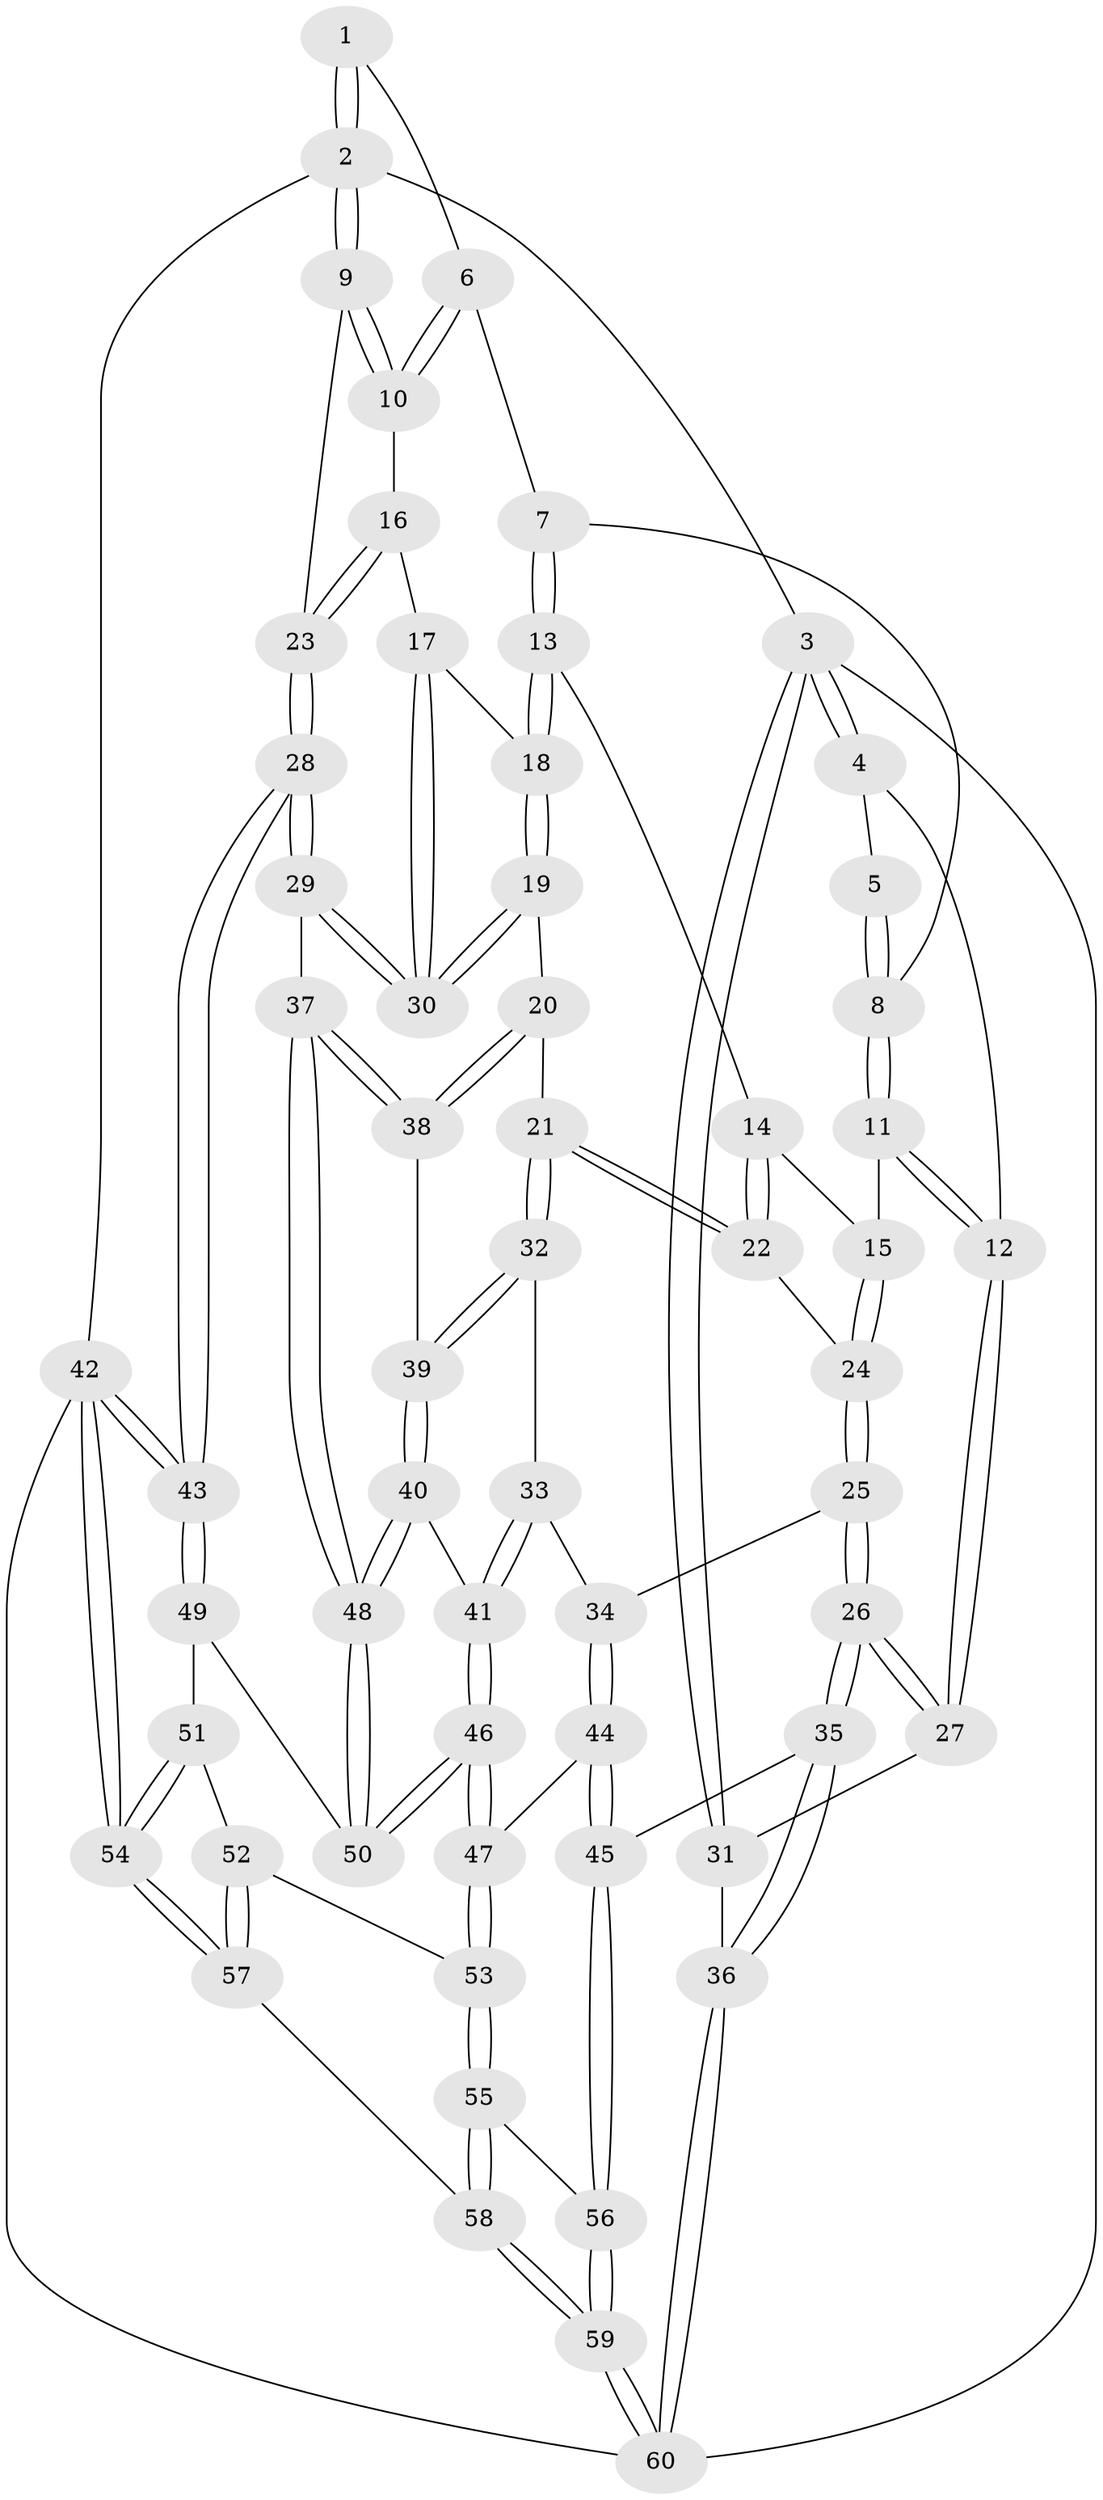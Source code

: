 // Generated by graph-tools (version 1.1) at 2025/38/03/09/25 02:38:39]
// undirected, 60 vertices, 147 edges
graph export_dot {
graph [start="1"]
  node [color=gray90,style=filled];
  1 [pos="+0.7270995756845268+0"];
  2 [pos="+1+0"];
  3 [pos="+0+0"];
  4 [pos="+0.018357723054180795+0"];
  5 [pos="+0.2979124825834798+0"];
  6 [pos="+0.7126885010406532+0"];
  7 [pos="+0.5269006611036358+0.12506615915372235"];
  8 [pos="+0.41683049721422477+0.1204168183424289"];
  9 [pos="+1+0"];
  10 [pos="+0.770680763180464+0.16212068537673544"];
  11 [pos="+0.337656457791668+0.18207158722617156"];
  12 [pos="+0.19201085771429965+0.20787190991335103"];
  13 [pos="+0.5725747485516548+0.2120511106960253"];
  14 [pos="+0.5352403716800579+0.2533249656463454"];
  15 [pos="+0.4287837109493992+0.31047649788900117"];
  16 [pos="+0.7664566876402403+0.22418923921213485"];
  17 [pos="+0.7130923094302929+0.26269290568336856"];
  18 [pos="+0.6810890594616371+0.27177404106938213"];
  19 [pos="+0.6242509984838339+0.4250535860437617"];
  20 [pos="+0.6169678305411304+0.43096069966757755"];
  21 [pos="+0.5566393367962005+0.449915800355347"];
  22 [pos="+0.5210837669778164+0.395639025964415"];
  23 [pos="+1+0.33290545427115603"];
  24 [pos="+0.42726725082196865+0.3294468928690245"];
  25 [pos="+0.30089911890003135+0.46559828741159076"];
  26 [pos="+0.20761413828969097+0.4516760054312716"];
  27 [pos="+0.17625796687254136+0.2399350019055124"];
  28 [pos="+1+0.49846365944780024"];
  29 [pos="+0.8728059367364843+0.5132440170837033"];
  30 [pos="+0.852247401265674+0.49825015467483913"];
  31 [pos="+0+0.2730270719877946"];
  32 [pos="+0.5085258793827065+0.5065238089147107"];
  33 [pos="+0.39574113075193296+0.512083045906382"];
  34 [pos="+0.37069342716664205+0.5087752737873125"];
  35 [pos="+0+0.6895726601189696"];
  36 [pos="+0+0.6983644797091821"];
  37 [pos="+0.7191266858978783+0.6420127261953997"];
  38 [pos="+0.7112071811732866+0.6373683566482573"];
  39 [pos="+0.5518590982408471+0.6091931041589472"];
  40 [pos="+0.507137452415041+0.6953694622502788"];
  41 [pos="+0.47786071889583565+0.7319658165870152"];
  42 [pos="+1+1"];
  43 [pos="+1+1"];
  44 [pos="+0.3567725987559616+0.725142209154668"];
  45 [pos="+0.05875023954247056+0.7266238949146072"];
  46 [pos="+0.46018866368398725+0.7657920576897496"];
  47 [pos="+0.4504540963844595+0.7783258740702191"];
  48 [pos="+0.7221456258850819+0.7256215477149592"];
  49 [pos="+0.7313635043863618+0.7548777849530177"];
  50 [pos="+0.7237891847232206+0.734976508542164"];
  51 [pos="+0.6806916820085365+0.8112905396232564"];
  52 [pos="+0.5515497384429879+0.8763370296685243"];
  53 [pos="+0.4578378691551395+0.8213480012309134"];
  54 [pos="+0.7477969110710218+1"];
  55 [pos="+0.40932891403946653+0.8811318621083579"];
  56 [pos="+0.21551465643959966+0.9012361629770935"];
  57 [pos="+0.6843053728660315+1"];
  58 [pos="+0.3879335537244498+1"];
  59 [pos="+0.27090964980651244+1"];
  60 [pos="+0+1"];
  1 -- 2;
  1 -- 2;
  1 -- 6;
  2 -- 3;
  2 -- 9;
  2 -- 9;
  2 -- 42;
  3 -- 4;
  3 -- 4;
  3 -- 31;
  3 -- 31;
  3 -- 60;
  4 -- 5;
  4 -- 12;
  5 -- 8;
  5 -- 8;
  6 -- 7;
  6 -- 10;
  6 -- 10;
  7 -- 8;
  7 -- 13;
  7 -- 13;
  8 -- 11;
  8 -- 11;
  9 -- 10;
  9 -- 10;
  9 -- 23;
  10 -- 16;
  11 -- 12;
  11 -- 12;
  11 -- 15;
  12 -- 27;
  12 -- 27;
  13 -- 14;
  13 -- 18;
  13 -- 18;
  14 -- 15;
  14 -- 22;
  14 -- 22;
  15 -- 24;
  15 -- 24;
  16 -- 17;
  16 -- 23;
  16 -- 23;
  17 -- 18;
  17 -- 30;
  17 -- 30;
  18 -- 19;
  18 -- 19;
  19 -- 20;
  19 -- 30;
  19 -- 30;
  20 -- 21;
  20 -- 38;
  20 -- 38;
  21 -- 22;
  21 -- 22;
  21 -- 32;
  21 -- 32;
  22 -- 24;
  23 -- 28;
  23 -- 28;
  24 -- 25;
  24 -- 25;
  25 -- 26;
  25 -- 26;
  25 -- 34;
  26 -- 27;
  26 -- 27;
  26 -- 35;
  26 -- 35;
  27 -- 31;
  28 -- 29;
  28 -- 29;
  28 -- 43;
  28 -- 43;
  29 -- 30;
  29 -- 30;
  29 -- 37;
  31 -- 36;
  32 -- 33;
  32 -- 39;
  32 -- 39;
  33 -- 34;
  33 -- 41;
  33 -- 41;
  34 -- 44;
  34 -- 44;
  35 -- 36;
  35 -- 36;
  35 -- 45;
  36 -- 60;
  36 -- 60;
  37 -- 38;
  37 -- 38;
  37 -- 48;
  37 -- 48;
  38 -- 39;
  39 -- 40;
  39 -- 40;
  40 -- 41;
  40 -- 48;
  40 -- 48;
  41 -- 46;
  41 -- 46;
  42 -- 43;
  42 -- 43;
  42 -- 54;
  42 -- 54;
  42 -- 60;
  43 -- 49;
  43 -- 49;
  44 -- 45;
  44 -- 45;
  44 -- 47;
  45 -- 56;
  45 -- 56;
  46 -- 47;
  46 -- 47;
  46 -- 50;
  46 -- 50;
  47 -- 53;
  47 -- 53;
  48 -- 50;
  48 -- 50;
  49 -- 50;
  49 -- 51;
  51 -- 52;
  51 -- 54;
  51 -- 54;
  52 -- 53;
  52 -- 57;
  52 -- 57;
  53 -- 55;
  53 -- 55;
  54 -- 57;
  54 -- 57;
  55 -- 56;
  55 -- 58;
  55 -- 58;
  56 -- 59;
  56 -- 59;
  57 -- 58;
  58 -- 59;
  58 -- 59;
  59 -- 60;
  59 -- 60;
}
